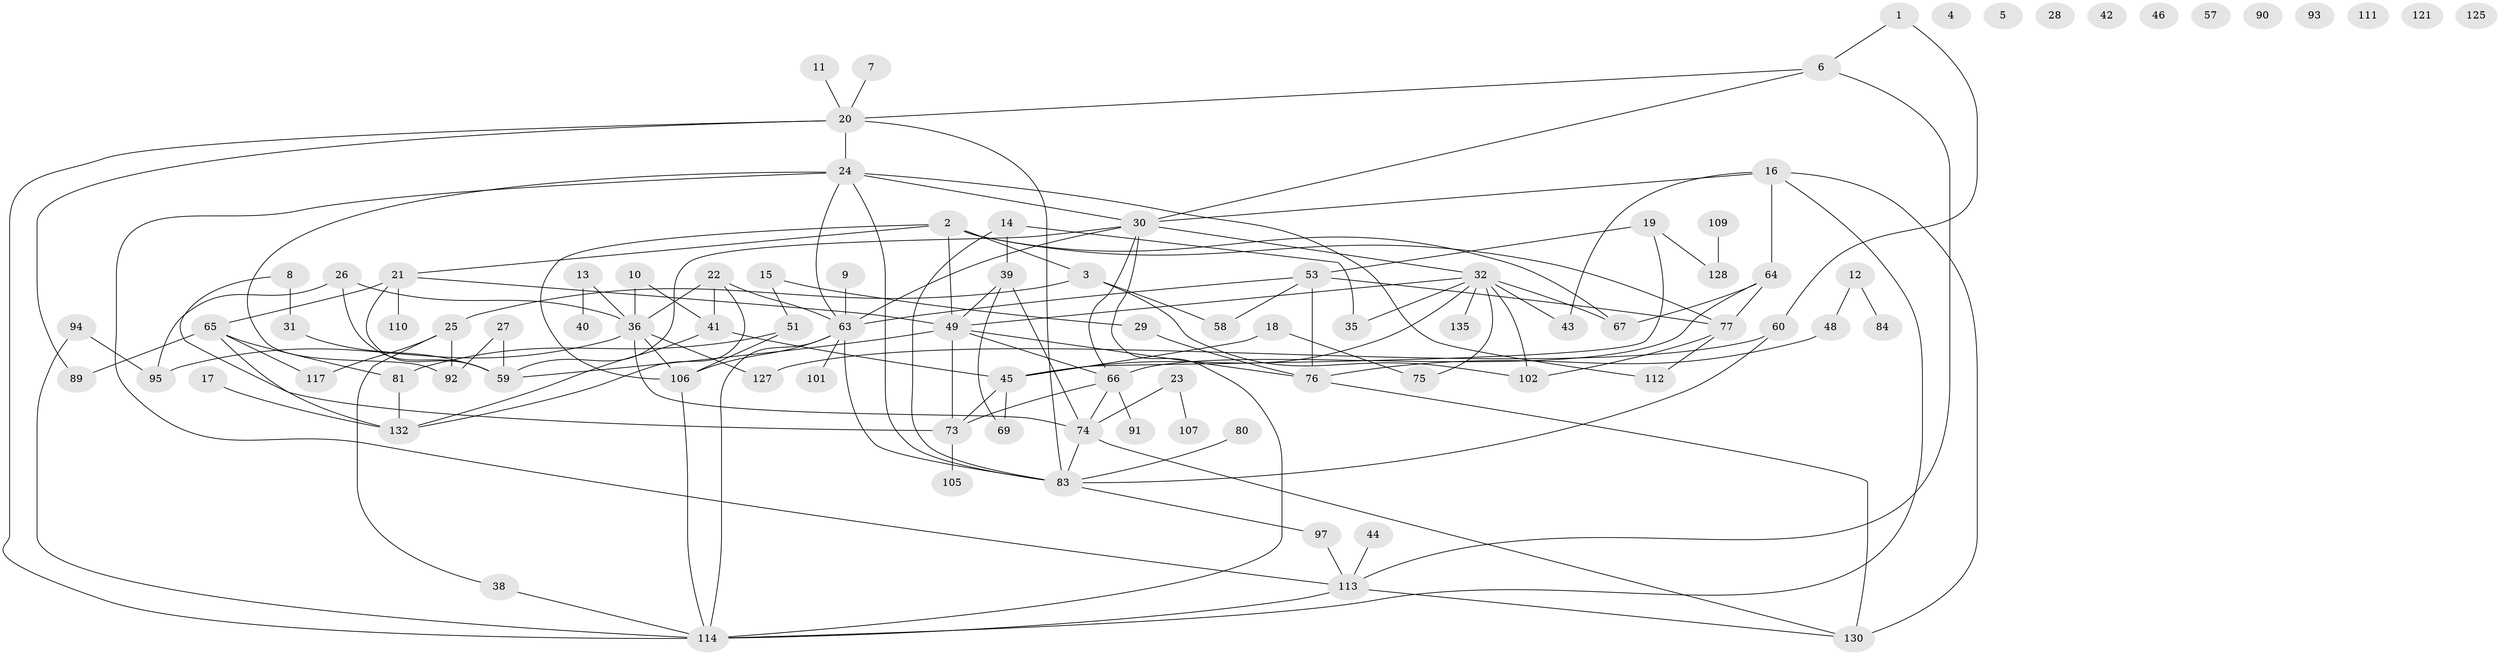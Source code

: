 // original degree distribution, {2: 0.3037037037037037, 5: 0.1037037037037037, 3: 0.16296296296296298, 0: 0.07407407407407407, 1: 0.15555555555555556, 4: 0.1259259259259259, 6: 0.05185185185185185, 7: 0.022222222222222223}
// Generated by graph-tools (version 1.1) at 2025/41/03/06/25 10:41:21]
// undirected, 93 vertices, 140 edges
graph export_dot {
graph [start="1"]
  node [color=gray90,style=filled];
  1;
  2 [super="+126"];
  3 [super="+62"];
  4;
  5;
  6 [super="+100"];
  7;
  8 [super="+122"];
  9;
  10;
  11 [super="+72"];
  12 [super="+50"];
  13;
  14 [super="+118"];
  15;
  16 [super="+54"];
  17;
  18 [super="+37"];
  19 [super="+33"];
  20 [super="+47"];
  21 [super="+34"];
  22 [super="+116"];
  23;
  24 [super="+123"];
  25;
  26 [super="+79"];
  27 [super="+78"];
  28;
  29 [super="+61"];
  30 [super="+52"];
  31 [super="+85"];
  32 [super="+119"];
  35 [super="+115"];
  36 [super="+68"];
  38;
  39 [super="+56"];
  40;
  41 [super="+103"];
  42;
  43;
  44;
  45 [super="+55"];
  46;
  48;
  49 [super="+131"];
  51 [super="+129"];
  53;
  57 [super="+104"];
  58 [super="+70"];
  59 [super="+71"];
  60;
  63 [super="+88"];
  64 [super="+124"];
  65 [super="+86"];
  66 [super="+98"];
  67 [super="+99"];
  69;
  73;
  74 [super="+82"];
  75;
  76 [super="+96"];
  77 [super="+87"];
  80;
  81;
  83 [super="+134"];
  84 [super="+108"];
  89;
  90;
  91;
  92;
  93;
  94;
  95;
  97;
  101;
  102;
  105;
  106;
  107;
  109;
  110;
  111;
  112;
  113 [super="+120"];
  114 [super="+133"];
  117;
  121;
  125;
  127;
  128;
  130;
  132;
  135;
  1 -- 60;
  1 -- 6;
  2 -- 3;
  2 -- 21;
  2 -- 67;
  2 -- 49;
  2 -- 77;
  2 -- 106;
  3 -- 25;
  3 -- 102;
  3 -- 58;
  6 -- 30;
  6 -- 20;
  6 -- 113;
  7 -- 20;
  8 -- 73;
  8 -- 31;
  9 -- 63;
  10 -- 41;
  10 -- 36;
  11 -- 20;
  12 -- 84;
  12 -- 48;
  13 -- 36;
  13 -- 40;
  14 -- 83;
  14 -- 39;
  14 -- 35;
  15 -- 29;
  15 -- 51;
  16 -- 64;
  16 -- 130;
  16 -- 114;
  16 -- 43;
  16 -- 30;
  17 -- 132;
  18 -- 45;
  18 -- 75;
  19 -- 45;
  19 -- 128;
  19 -- 53;
  20 -- 114;
  20 -- 83;
  20 -- 24;
  20 -- 89;
  21 -- 65;
  21 -- 59;
  21 -- 110;
  21 -- 49;
  22 -- 36;
  22 -- 132;
  22 -- 41;
  22 -- 63;
  23 -- 74;
  23 -- 107;
  24 -- 92;
  24 -- 112;
  24 -- 83;
  24 -- 30;
  24 -- 63;
  24 -- 113;
  25 -- 38;
  25 -- 92;
  25 -- 117;
  26 -- 95;
  26 -- 36;
  26 -- 59;
  27 -- 92;
  27 -- 59;
  29 -- 76;
  30 -- 32;
  30 -- 63;
  30 -- 59;
  30 -- 66;
  30 -- 114;
  31 -- 59 [weight=2];
  32 -- 35;
  32 -- 45;
  32 -- 49;
  32 -- 67 [weight=2];
  32 -- 102;
  32 -- 135;
  32 -- 43;
  32 -- 75;
  36 -- 106;
  36 -- 127;
  36 -- 74;
  36 -- 95;
  38 -- 114;
  39 -- 49 [weight=2];
  39 -- 69;
  39 -- 74;
  41 -- 132;
  41 -- 45;
  44 -- 113;
  45 -- 73;
  45 -- 69;
  48 -- 76;
  49 -- 66;
  49 -- 76;
  49 -- 59;
  49 -- 73;
  51 -- 81;
  51 -- 106;
  53 -- 63;
  53 -- 76;
  53 -- 77;
  53 -- 58;
  60 -- 83;
  60 -- 127;
  63 -- 83;
  63 -- 106;
  63 -- 114;
  63 -- 101;
  64 -- 77;
  64 -- 67;
  64 -- 66;
  65 -- 81;
  65 -- 132;
  65 -- 117;
  65 -- 89;
  66 -- 73;
  66 -- 74;
  66 -- 91;
  73 -- 105;
  74 -- 130;
  74 -- 83;
  76 -- 130;
  77 -- 112;
  77 -- 102;
  80 -- 83;
  81 -- 132;
  83 -- 97;
  94 -- 95;
  94 -- 114;
  97 -- 113;
  106 -- 114;
  109 -- 128;
  113 -- 114;
  113 -- 130;
}
